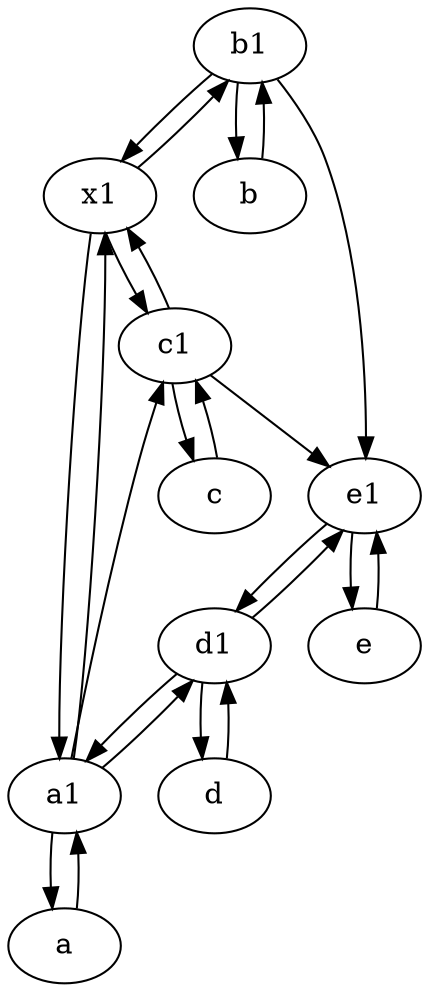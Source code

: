 digraph  {
	b1 [pos="45,20!"];
	a [pos="40,10!"];
	x1;
	a1 [pos="40,15!"];
	d1 [pos="25,30!"];
	c1 [pos="30,15!"];
	d [pos="20,30!"];
	b [pos="50,20!"];
	c [pos="20,10!"];
	e1 [pos="25,45!"];
	e [pos="30,50!"];
	a1 -> c1;
	a1 -> x1;
	a1 -> d1;
	e -> e1;
	x1 -> b1;
	d1 -> d;
	c -> c1;
	c1 -> x1;
	b -> b1;
	x1 -> c1;
	c1 -> e1;
	d1 -> e1;
	b1 -> x1;
	d -> d1;
	b1 -> b;
	a1 -> a;
	c1 -> c;
	x1 -> a1;
	d1 -> a1;
	e1 -> e;
	b1 -> e1;
	e1 -> d1;
	a -> a1;

	}